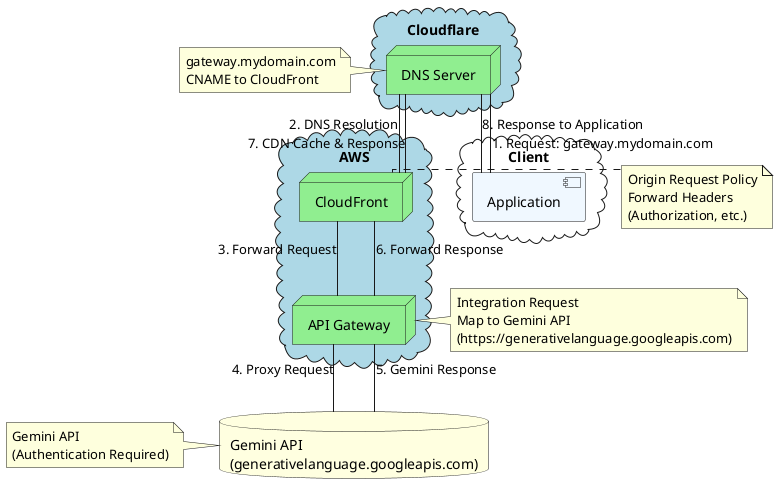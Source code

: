 @startuml
skinparam linetype ortho
skinparam shadowing false

' === Colors ===
' You can adjust these to your preference
!define CLOUD_COLOR lightblue
!define NODE_COLOR lightgreen
!define DB_COLOR lightyellow

' === Cloud: Client ===
cloud Client {
  component "Application" as App #AliceBlue
}

' === Cloud: Cloudflare ===
cloud Cloudflare #CLOUD_COLOR {
  node "DNS Server" as CloudflareDNS #NODE_COLOR
}

' === Cloud: AWS ===
cloud AWS #CLOUD_COLOR {
  node "CloudFront" as CloudFront #NODE_COLOR
  node "API Gateway" as APIGateway #NODE_COLOR
}

' === Database: Gemini API ===
database "Gemini API\n(generativelanguage.googleapis.com)" as Gemini #DB_COLOR

' === Connections ===
App -- CloudflareDNS : 1. Request: gateway.mydomain.com
CloudflareDNS -- CloudFront : 2. DNS Resolution
CloudFront -- APIGateway : 3. Forward Request
APIGateway -- Gemini : 4. Proxy Request
Gemini -- APIGateway : 5. Gemini Response
APIGateway -- CloudFront : 6. Forward Response
CloudFront -- CloudflareDNS : 7. CDN Cache & Response
CloudflareDNS -- App : 8. Response to Application

' === Annotations ===
note left of CloudflareDNS
  gateway.mydomain.com
  CNAME to CloudFront
end note

note right of CloudFront
  Origin Request Policy
  Forward Headers
  (Authorization, etc.)
end note

note right of APIGateway
  Integration Request
  Map to Gemini API
  (https://generativelanguage.googleapis.com)
end note

note left of Gemini
  Gemini API
  (Authentication Required)
end note
@enduml